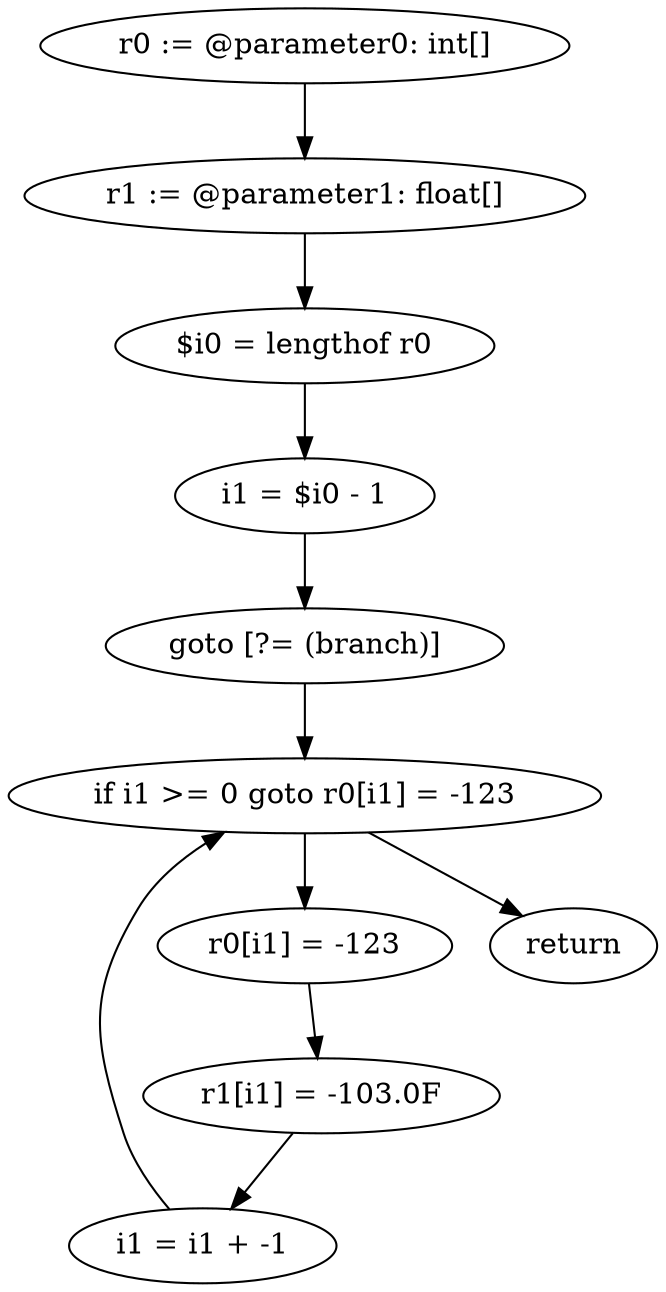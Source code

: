 digraph "unitGraph" {
    "r0 := @parameter0: int[]"
    "r1 := @parameter1: float[]"
    "$i0 = lengthof r0"
    "i1 = $i0 - 1"
    "goto [?= (branch)]"
    "r0[i1] = -123"
    "r1[i1] = -103.0F"
    "i1 = i1 + -1"
    "if i1 >= 0 goto r0[i1] = -123"
    "return"
    "r0 := @parameter0: int[]"->"r1 := @parameter1: float[]";
    "r1 := @parameter1: float[]"->"$i0 = lengthof r0";
    "$i0 = lengthof r0"->"i1 = $i0 - 1";
    "i1 = $i0 - 1"->"goto [?= (branch)]";
    "goto [?= (branch)]"->"if i1 >= 0 goto r0[i1] = -123";
    "r0[i1] = -123"->"r1[i1] = -103.0F";
    "r1[i1] = -103.0F"->"i1 = i1 + -1";
    "i1 = i1 + -1"->"if i1 >= 0 goto r0[i1] = -123";
    "if i1 >= 0 goto r0[i1] = -123"->"return";
    "if i1 >= 0 goto r0[i1] = -123"->"r0[i1] = -123";
}
